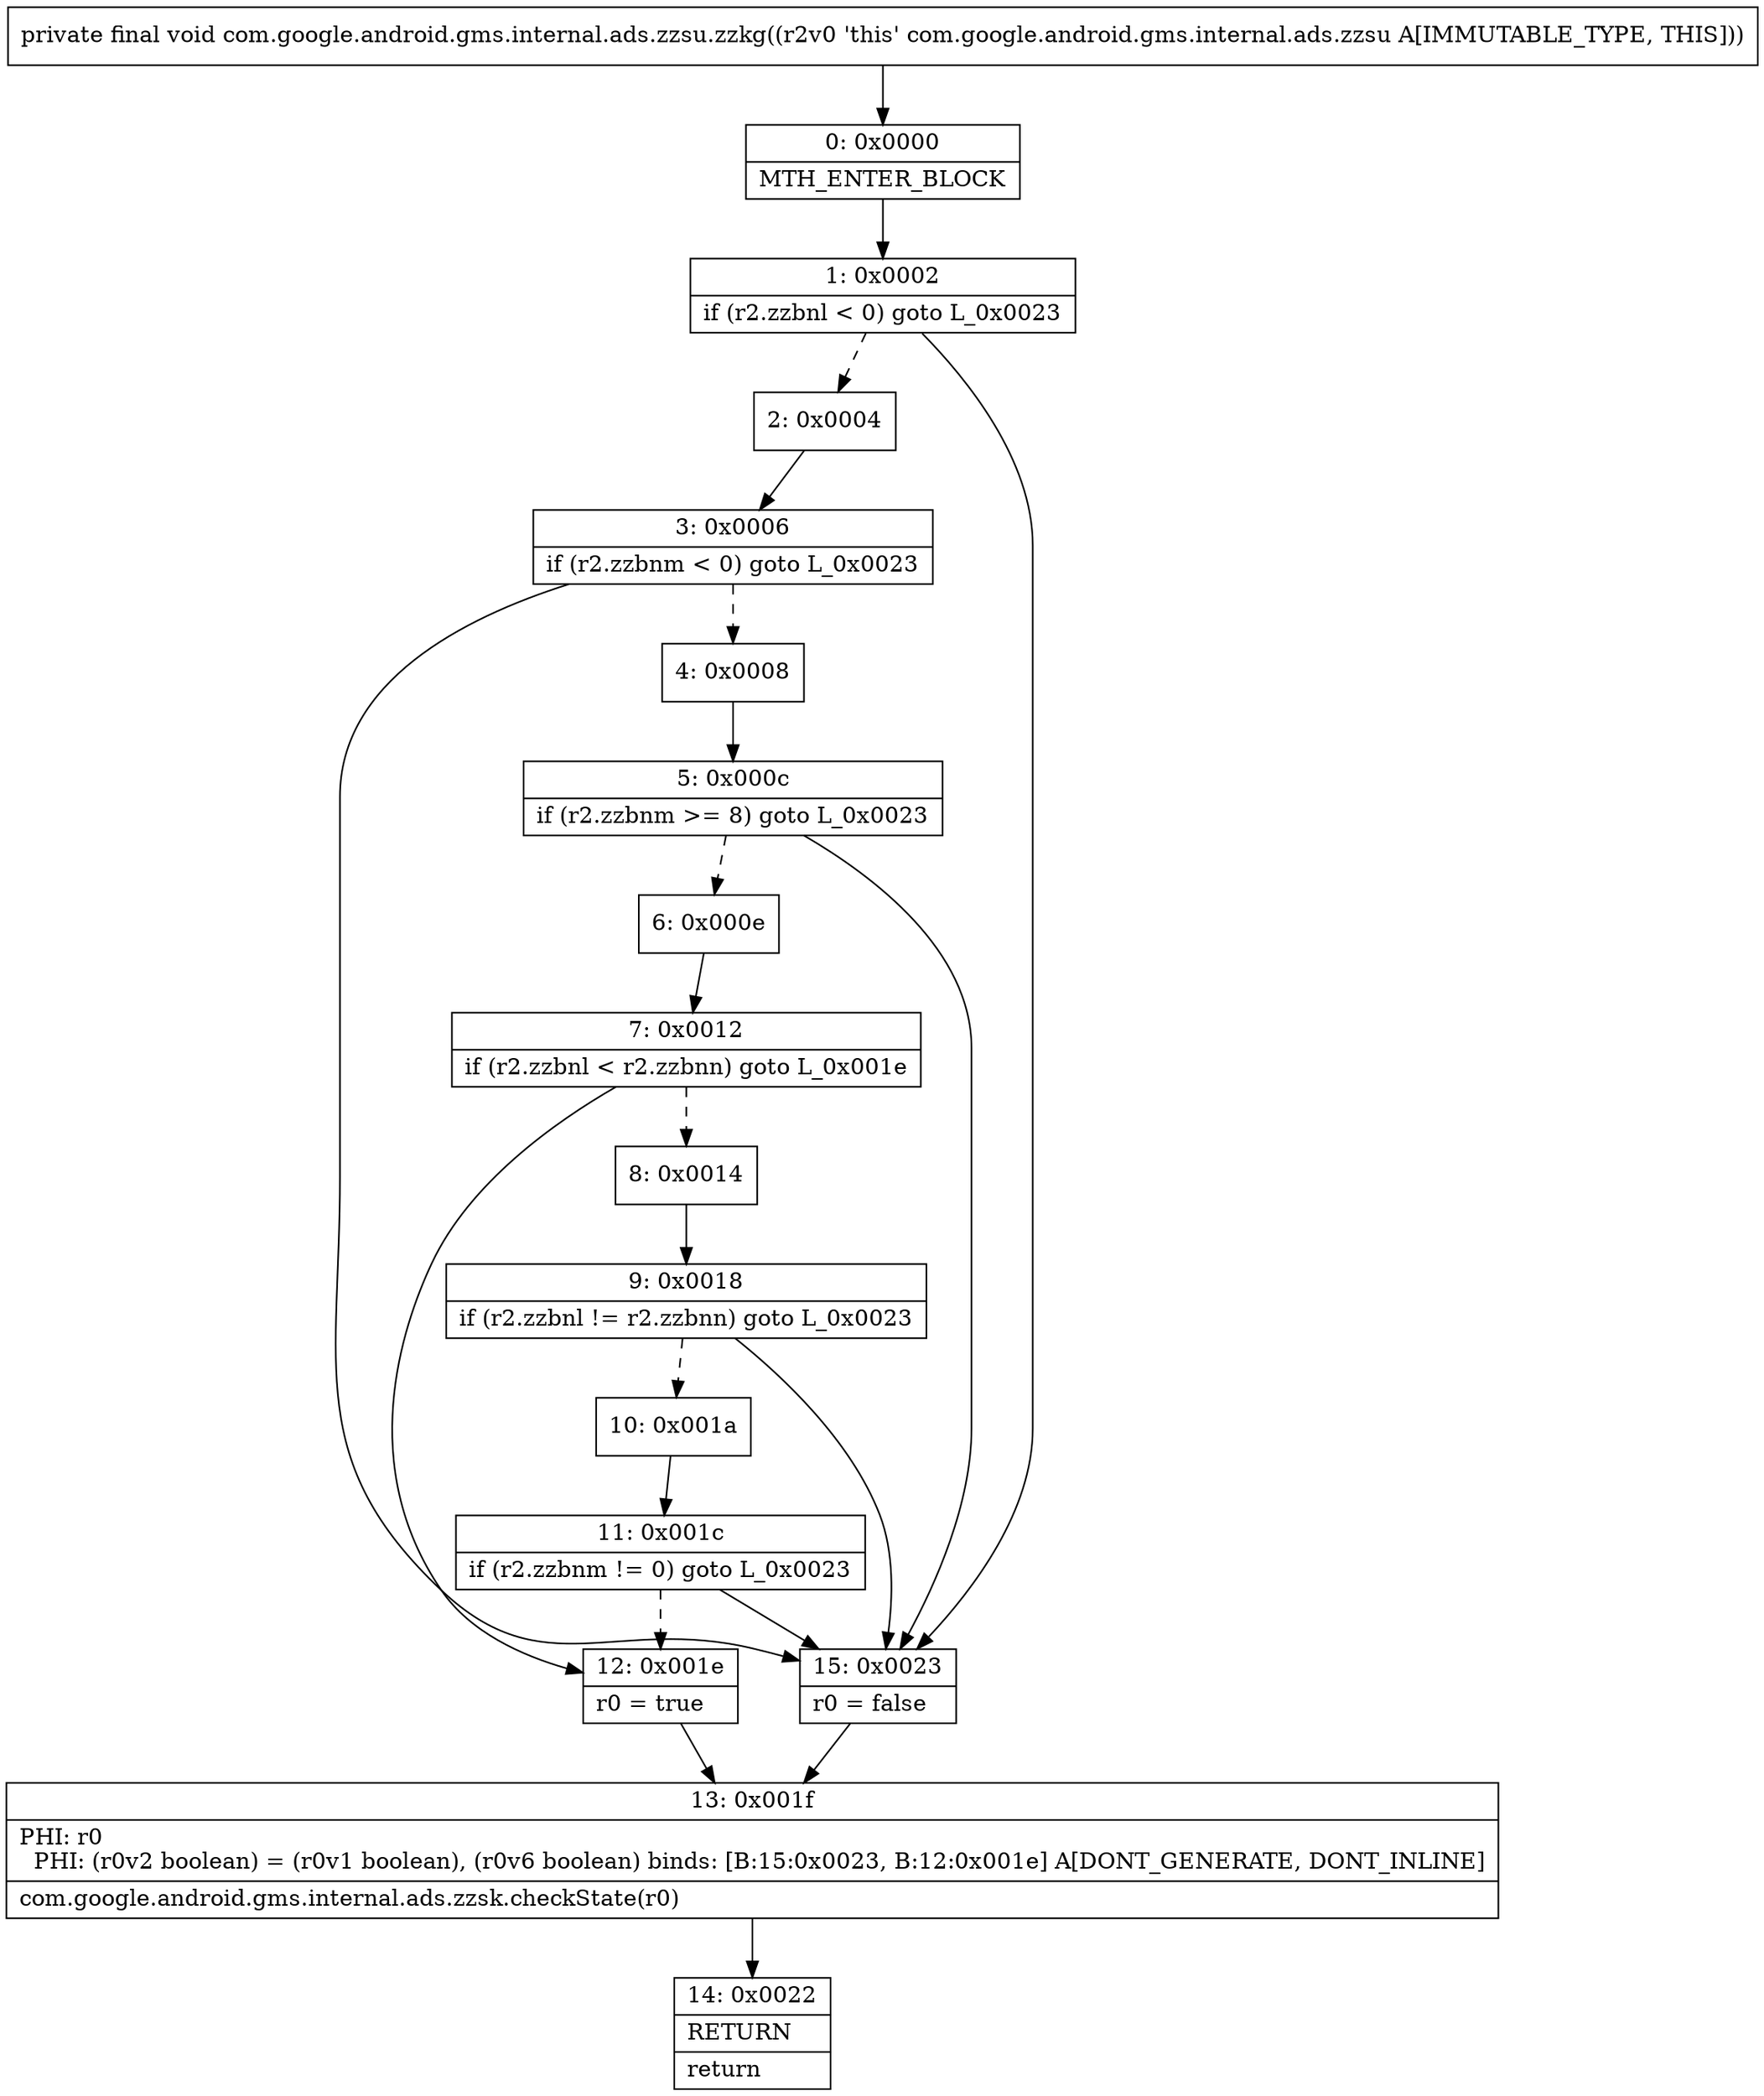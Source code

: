 digraph "CFG forcom.google.android.gms.internal.ads.zzsu.zzkg()V" {
Node_0 [shape=record,label="{0\:\ 0x0000|MTH_ENTER_BLOCK\l}"];
Node_1 [shape=record,label="{1\:\ 0x0002|if (r2.zzbnl \< 0) goto L_0x0023\l}"];
Node_2 [shape=record,label="{2\:\ 0x0004}"];
Node_3 [shape=record,label="{3\:\ 0x0006|if (r2.zzbnm \< 0) goto L_0x0023\l}"];
Node_4 [shape=record,label="{4\:\ 0x0008}"];
Node_5 [shape=record,label="{5\:\ 0x000c|if (r2.zzbnm \>= 8) goto L_0x0023\l}"];
Node_6 [shape=record,label="{6\:\ 0x000e}"];
Node_7 [shape=record,label="{7\:\ 0x0012|if (r2.zzbnl \< r2.zzbnn) goto L_0x001e\l}"];
Node_8 [shape=record,label="{8\:\ 0x0014}"];
Node_9 [shape=record,label="{9\:\ 0x0018|if (r2.zzbnl != r2.zzbnn) goto L_0x0023\l}"];
Node_10 [shape=record,label="{10\:\ 0x001a}"];
Node_11 [shape=record,label="{11\:\ 0x001c|if (r2.zzbnm != 0) goto L_0x0023\l}"];
Node_12 [shape=record,label="{12\:\ 0x001e|r0 = true\l}"];
Node_13 [shape=record,label="{13\:\ 0x001f|PHI: r0 \l  PHI: (r0v2 boolean) = (r0v1 boolean), (r0v6 boolean) binds: [B:15:0x0023, B:12:0x001e] A[DONT_GENERATE, DONT_INLINE]\l|com.google.android.gms.internal.ads.zzsk.checkState(r0)\l}"];
Node_14 [shape=record,label="{14\:\ 0x0022|RETURN\l|return\l}"];
Node_15 [shape=record,label="{15\:\ 0x0023|r0 = false\l}"];
MethodNode[shape=record,label="{private final void com.google.android.gms.internal.ads.zzsu.zzkg((r2v0 'this' com.google.android.gms.internal.ads.zzsu A[IMMUTABLE_TYPE, THIS])) }"];
MethodNode -> Node_0;
Node_0 -> Node_1;
Node_1 -> Node_2[style=dashed];
Node_1 -> Node_15;
Node_2 -> Node_3;
Node_3 -> Node_4[style=dashed];
Node_3 -> Node_15;
Node_4 -> Node_5;
Node_5 -> Node_6[style=dashed];
Node_5 -> Node_15;
Node_6 -> Node_7;
Node_7 -> Node_8[style=dashed];
Node_7 -> Node_12;
Node_8 -> Node_9;
Node_9 -> Node_10[style=dashed];
Node_9 -> Node_15;
Node_10 -> Node_11;
Node_11 -> Node_12[style=dashed];
Node_11 -> Node_15;
Node_12 -> Node_13;
Node_13 -> Node_14;
Node_15 -> Node_13;
}

